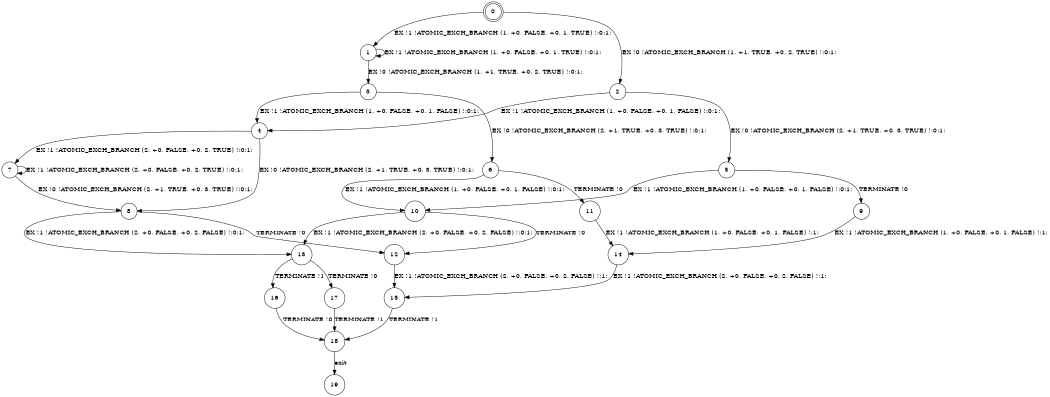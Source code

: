 digraph BCG {
size = "7, 10.5";
center = TRUE;
node [shape = circle];
0 [peripheries = 2];
0 -> 1 [label = "EX !1 !ATOMIC_EXCH_BRANCH (1, +0, FALSE, +0, 1, TRUE) !:0:1:"];
0 -> 2 [label = "EX !0 !ATOMIC_EXCH_BRANCH (1, +1, TRUE, +0, 2, TRUE) !:0:1:"];
1 -> 3 [label = "EX !0 !ATOMIC_EXCH_BRANCH (1, +1, TRUE, +0, 2, TRUE) !:0:1:"];
1 -> 1 [label = "EX !1 !ATOMIC_EXCH_BRANCH (1, +0, FALSE, +0, 1, TRUE) !:0:1:"];
2 -> 4 [label = "EX !1 !ATOMIC_EXCH_BRANCH (1, +0, FALSE, +0, 1, FALSE) !:0:1:"];
2 -> 5 [label = "EX !0 !ATOMIC_EXCH_BRANCH (2, +1, TRUE, +0, 3, TRUE) !:0:1:"];
3 -> 4 [label = "EX !1 !ATOMIC_EXCH_BRANCH (1, +0, FALSE, +0, 1, FALSE) !:0:1:"];
3 -> 6 [label = "EX !0 !ATOMIC_EXCH_BRANCH (2, +1, TRUE, +0, 3, TRUE) !:0:1:"];
4 -> 7 [label = "EX !1 !ATOMIC_EXCH_BRANCH (2, +0, FALSE, +0, 2, TRUE) !:0:1:"];
4 -> 8 [label = "EX !0 !ATOMIC_EXCH_BRANCH (2, +1, TRUE, +0, 3, TRUE) !:0:1:"];
5 -> 9 [label = "TERMINATE !0"];
5 -> 10 [label = "EX !1 !ATOMIC_EXCH_BRANCH (1, +0, FALSE, +0, 1, FALSE) !:0:1:"];
6 -> 11 [label = "TERMINATE !0"];
6 -> 10 [label = "EX !1 !ATOMIC_EXCH_BRANCH (1, +0, FALSE, +0, 1, FALSE) !:0:1:"];
7 -> 7 [label = "EX !1 !ATOMIC_EXCH_BRANCH (2, +0, FALSE, +0, 2, TRUE) !:0:1:"];
7 -> 8 [label = "EX !0 !ATOMIC_EXCH_BRANCH (2, +1, TRUE, +0, 3, TRUE) !:0:1:"];
8 -> 12 [label = "TERMINATE !0"];
8 -> 13 [label = "EX !1 !ATOMIC_EXCH_BRANCH (2, +0, FALSE, +0, 2, FALSE) !:0:1:"];
9 -> 14 [label = "EX !1 !ATOMIC_EXCH_BRANCH (1, +0, FALSE, +0, 1, FALSE) !:1:"];
10 -> 12 [label = "TERMINATE !0"];
10 -> 13 [label = "EX !1 !ATOMIC_EXCH_BRANCH (2, +0, FALSE, +0, 2, FALSE) !:0:1:"];
11 -> 14 [label = "EX !1 !ATOMIC_EXCH_BRANCH (1, +0, FALSE, +0, 1, FALSE) !:1:"];
12 -> 15 [label = "EX !1 !ATOMIC_EXCH_BRANCH (2, +0, FALSE, +0, 2, FALSE) !:1:"];
13 -> 16 [label = "TERMINATE !1"];
13 -> 17 [label = "TERMINATE !0"];
14 -> 15 [label = "EX !1 !ATOMIC_EXCH_BRANCH (2, +0, FALSE, +0, 2, FALSE) !:1:"];
15 -> 18 [label = "TERMINATE !1"];
16 -> 18 [label = "TERMINATE !0"];
17 -> 18 [label = "TERMINATE !1"];
18 -> 19 [label = "exit"];
}
